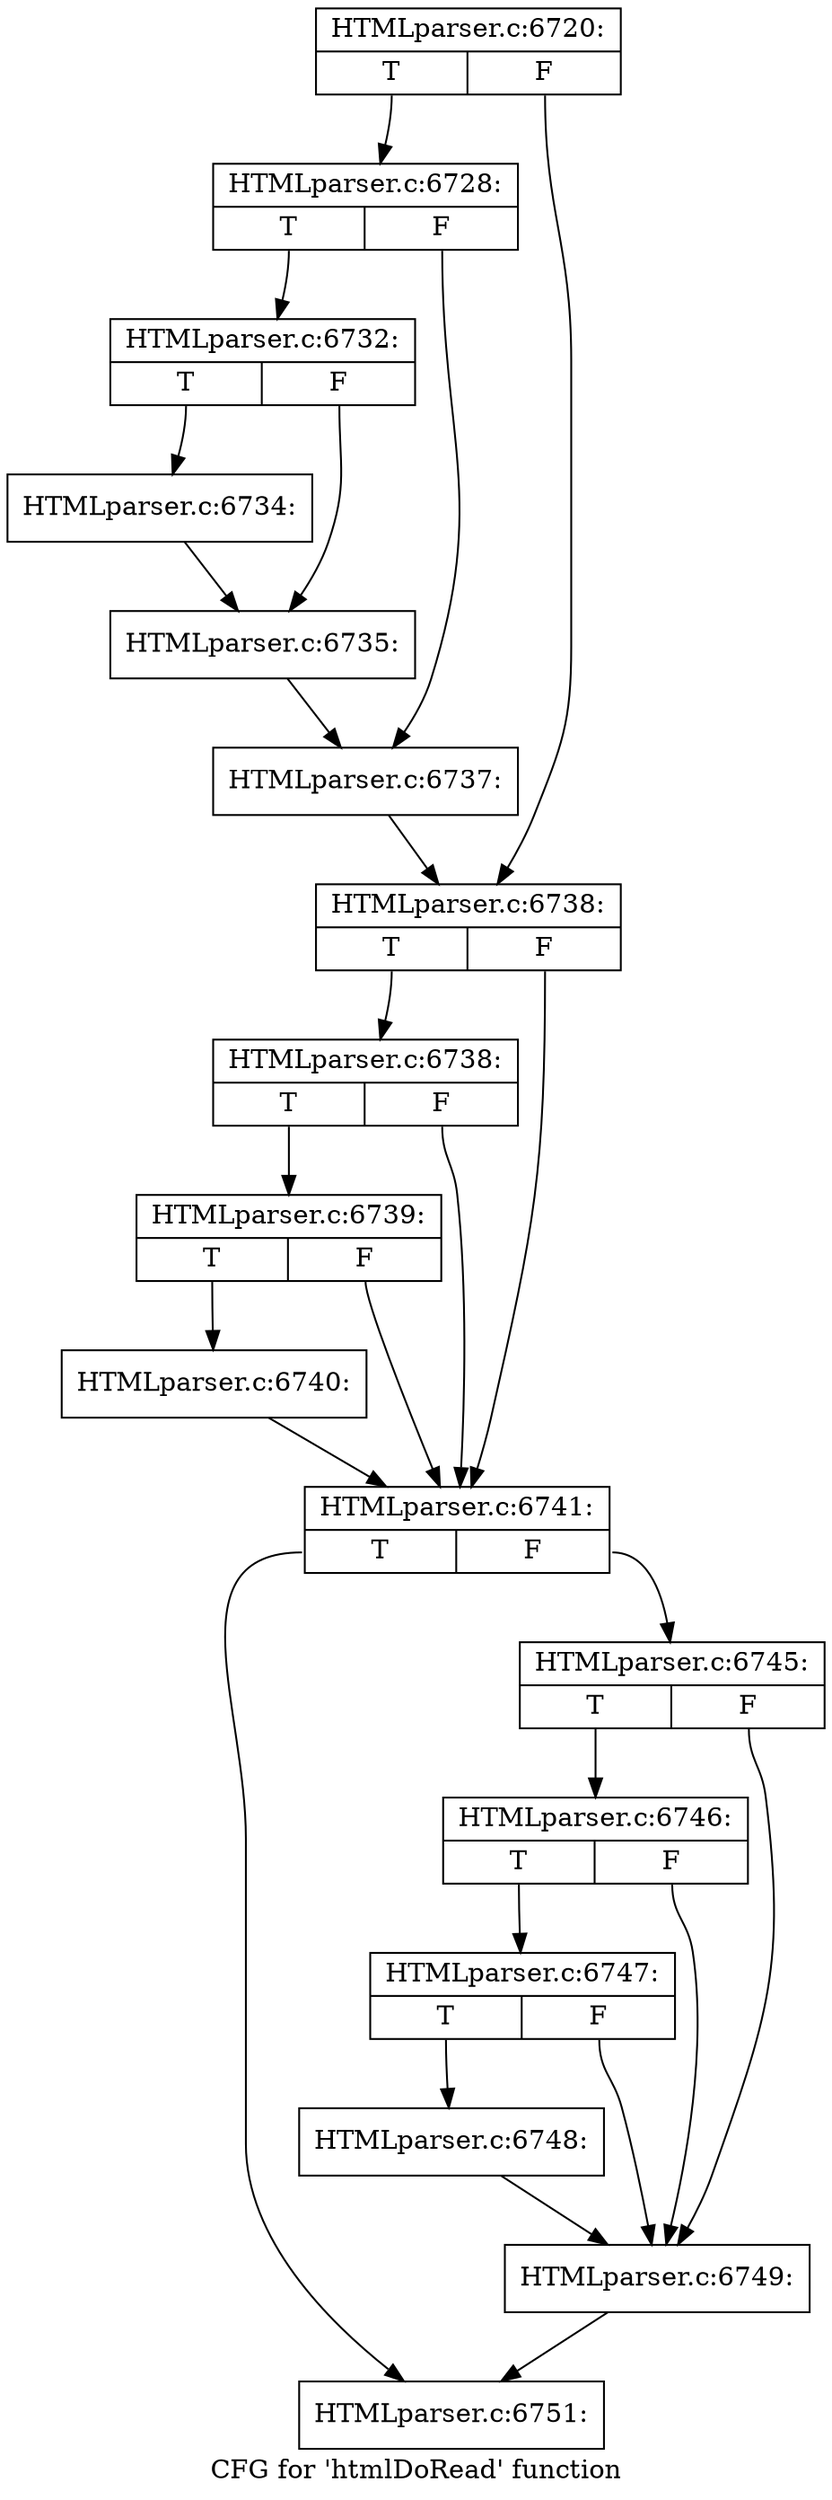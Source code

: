 digraph "CFG for 'htmlDoRead' function" {
	label="CFG for 'htmlDoRead' function";

	Node0x412fde0 [shape=record,label="{HTMLparser.c:6720:|{<s0>T|<s1>F}}"];
	Node0x412fde0:s0 -> Node0x3e0deb0;
	Node0x412fde0:s1 -> Node0x3e0df00;
	Node0x3e0deb0 [shape=record,label="{HTMLparser.c:6728:|{<s0>T|<s1>F}}"];
	Node0x3e0deb0:s0 -> Node0x3e0e760;
	Node0x3e0deb0:s1 -> Node0x3e0e7b0;
	Node0x3e0e760 [shape=record,label="{HTMLparser.c:6732:|{<s0>T|<s1>F}}"];
	Node0x3e0e760:s0 -> Node0x3e0ed00;
	Node0x3e0e760:s1 -> Node0x3e0ed50;
	Node0x3e0ed00 [shape=record,label="{HTMLparser.c:6734:}"];
	Node0x3e0ed00 -> Node0x3e0ed50;
	Node0x3e0ed50 [shape=record,label="{HTMLparser.c:6735:}"];
	Node0x3e0ed50 -> Node0x3e0e7b0;
	Node0x3e0e7b0 [shape=record,label="{HTMLparser.c:6737:}"];
	Node0x3e0e7b0 -> Node0x3e0df00;
	Node0x3e0df00 [shape=record,label="{HTMLparser.c:6738:|{<s0>T|<s1>F}}"];
	Node0x3e0df00:s0 -> Node0x413b240;
	Node0x3e0df00:s1 -> Node0x413b170;
	Node0x413b240 [shape=record,label="{HTMLparser.c:6738:|{<s0>T|<s1>F}}"];
	Node0x413b240:s0 -> Node0x413b1c0;
	Node0x413b240:s1 -> Node0x413b170;
	Node0x413b1c0 [shape=record,label="{HTMLparser.c:6739:|{<s0>T|<s1>F}}"];
	Node0x413b1c0:s0 -> Node0x413b120;
	Node0x413b1c0:s1 -> Node0x413b170;
	Node0x413b120 [shape=record,label="{HTMLparser.c:6740:}"];
	Node0x413b120 -> Node0x413b170;
	Node0x413b170 [shape=record,label="{HTMLparser.c:6741:|{<s0>T|<s1>F}}"];
	Node0x413b170:s0 -> Node0x413c920;
	Node0x413b170:s1 -> Node0x413c8d0;
	Node0x413c8d0 [shape=record,label="{HTMLparser.c:6745:|{<s0>T|<s1>F}}"];
	Node0x413c8d0:s0 -> Node0x413cd40;
	Node0x413c8d0:s1 -> Node0x413cc70;
	Node0x413cd40 [shape=record,label="{HTMLparser.c:6746:|{<s0>T|<s1>F}}"];
	Node0x413cd40:s0 -> Node0x413ccc0;
	Node0x413cd40:s1 -> Node0x413cc70;
	Node0x413ccc0 [shape=record,label="{HTMLparser.c:6747:|{<s0>T|<s1>F}}"];
	Node0x413ccc0:s0 -> Node0x413cc20;
	Node0x413ccc0:s1 -> Node0x413cc70;
	Node0x413cc20 [shape=record,label="{HTMLparser.c:6748:}"];
	Node0x413cc20 -> Node0x413cc70;
	Node0x413cc70 [shape=record,label="{HTMLparser.c:6749:}"];
	Node0x413cc70 -> Node0x413c920;
	Node0x413c920 [shape=record,label="{HTMLparser.c:6751:}"];
}
